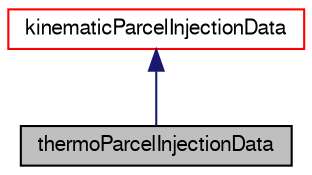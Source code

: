 digraph "thermoParcelInjectionData"
{
  bgcolor="transparent";
  edge [fontname="FreeSans",fontsize="10",labelfontname="FreeSans",labelfontsize="10"];
  node [fontname="FreeSans",fontsize="10",shape=record];
  Node4 [label="thermoParcelInjectionData",height=0.2,width=0.4,color="black", fillcolor="grey75", style="filled", fontcolor="black"];
  Node5 -> Node4 [dir="back",color="midnightblue",fontsize="10",style="solid",fontname="FreeSans"];
  Node5 [label="kinematicParcelInjectionData",height=0.2,width=0.4,color="red",URL="$a24082.html",tooltip="Container class to provide injection data for kinematic parcels. "];
}
